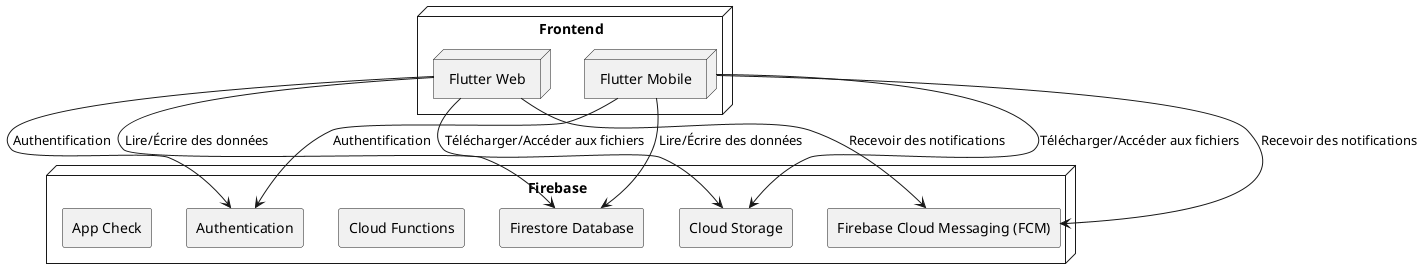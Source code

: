 @startuml
node "Firebase" {
    rectangle "Authentication" as Auth
    rectangle "Firestore Database" as DB
    rectangle "Cloud Storage" as Storage
    rectangle "Cloud Functions" as Functions
    rectangle "Firebase Cloud Messaging (FCM)" as FCM
    rectangle "App Check" as AppCheck
}

node "Frontend" {
    node "Flutter Web" as Web
    node "Flutter Mobile" as Mobile
}

Web --> Auth : Authentification
Web --> DB : Lire/Écrire des données
Web --> Storage : Télécharger/Accéder aux fichiers
Web --> FCM : Recevoir des notifications

Mobile --> Auth : Authentification
Mobile --> DB : Lire/Écrire des données
Mobile --> Storage : Télécharger/Accéder aux fichiers
Mobile --> FCM : Recevoir des notifications

@enduml
